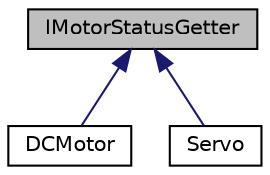 digraph "IMotorStatusGetter"
{
  edge [fontname="Helvetica",fontsize="10",labelfontname="Helvetica",labelfontsize="10"];
  node [fontname="Helvetica",fontsize="10",shape=record];
  Node0 [label="IMotorStatusGetter",height=0.2,width=0.4,color="black", fillcolor="grey75", style="filled", fontcolor="black"];
  Node0 -> Node1 [dir="back",color="midnightblue",fontsize="10",style="solid",fontname="Helvetica"];
  Node1 [label="DCMotor",height=0.2,width=0.4,color="black", fillcolor="white", style="filled",URL="$class_d_c_motor.html"];
  Node0 -> Node2 [dir="back",color="midnightblue",fontsize="10",style="solid",fontname="Helvetica"];
  Node2 [label="Servo",height=0.2,width=0.4,color="black", fillcolor="white", style="filled",URL="$class_servo.html"];
}
